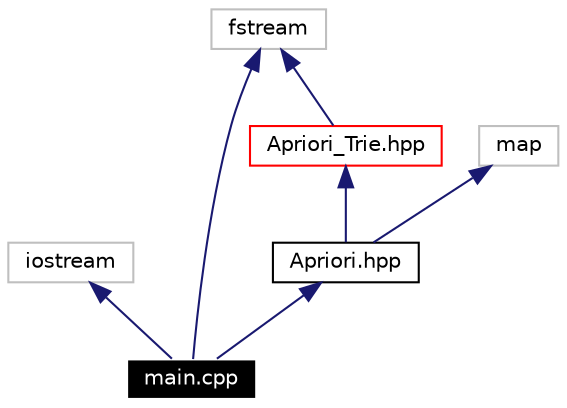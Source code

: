 digraph G
{
  edge [fontname="Helvetica",fontsize=10,labelfontname="Helvetica",labelfontsize=10];
  node [fontname="Helvetica",fontsize=10,shape=record];
  Node1 [label="main.cpp",height=0.2,width=0.4,color="white", fillcolor="black", style="filled" fontcolor="white"];
  Node2 -> Node1 [dir=back,color="midnightblue",fontsize=10,style="solid",fontname="Helvetica"];
  Node2 [label="iostream",height=0.2,width=0.4,color="grey75"];
  Node3 -> Node1 [dir=back,color="midnightblue",fontsize=10,style="solid",fontname="Helvetica"];
  Node3 [label="fstream",height=0.2,width=0.4,color="grey75"];
  Node4 -> Node1 [dir=back,color="midnightblue",fontsize=10,style="solid",fontname="Helvetica"];
  Node4 [label="Apriori.hpp",height=0.2,width=0.4,color="black",URL="$Apriori_8hpp.html"];
  Node5 -> Node4 [dir=back,color="midnightblue",fontsize=10,style="solid",fontname="Helvetica"];
  Node5 [label="Apriori_Trie.hpp",height=0.2,width=0.4,color="red",URL="$Apriori__Trie_8hpp.html"];
  Node3 -> Node5 [dir=back,color="midnightblue",fontsize=10,style="solid",fontname="Helvetica"];
  Node6 -> Node4 [dir=back,color="midnightblue",fontsize=10,style="solid",fontname="Helvetica"];
  Node6 [label="map",height=0.2,width=0.4,color="grey75"];
}
